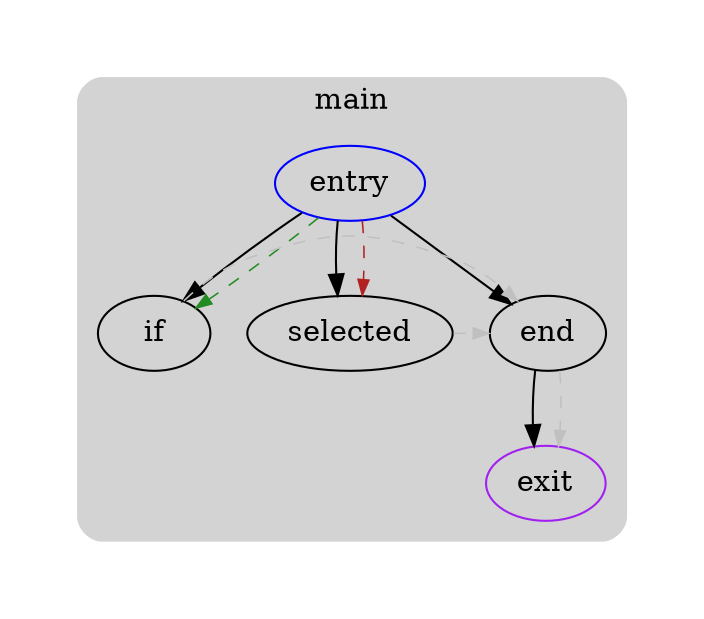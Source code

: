 digraph G {
  compound=true
  subgraph cluster_ {
    peripheries=0
    margin=10
    subgraph cluster_0_wrapper {
      peripheries=0
      margin=15
      subgraph cluster_0 {
        label="main"
        color=darkgray
        style=rounded
        bgcolor=lightgray
        margin=10
        cluster_0_0[label="entry",shape=oval,color=blue,rank=source]
        cluster_0_1[label="if",shape=oval]
        cluster_0_2[label="selected",shape=oval]
        cluster_0_3[label="end",shape=oval]
        cluster_0_exit[label=exit,color=purple,rank=sink]
        cluster_0_0 -> cluster_0_1 [color=black]
        cluster_0_0 -> cluster_0_2 [color=black]
        cluster_0_0 -> cluster_0_3 [color=black]
        cluster_0_3 -> cluster_0_exit [color=black]
        cluster_0_0 -> cluster_0_1 [color=forestgreen,style=dashed,constraint=false,penwidth=0.75,arrowsize=0.75]
        cluster_0_0 -> cluster_0_2 [color=firebrick,style=dashed,constraint=false,penwidth=0.75,arrowsize=0.75]
        cluster_0_1 -> cluster_0_3 [color=gray,style=dashed,constraint=false,penwidth=0.75,arrowsize=0.75]
        cluster_0_2 -> cluster_0_3 [color=gray,style=dashed,constraint=false,penwidth=0.75,arrowsize=0.75]
        cluster_0_3 -> cluster_0_exit [color=gray,style=dashed,constraint=false,penwidth=0.75,arrowsize=0.75]
      }
    }
  }
}
